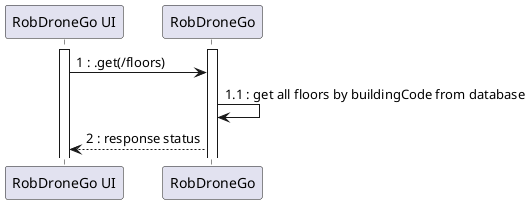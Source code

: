 @startuml
participant "RobDroneGo UI" as UI
participant "RobDroneGo" as API

activate UI
activate API
UI -> API : 1 : .get(/floors)
API -> API : 1.1 : get all floors by buildingCode from database
API --> UI : 2 : response status

@enduml